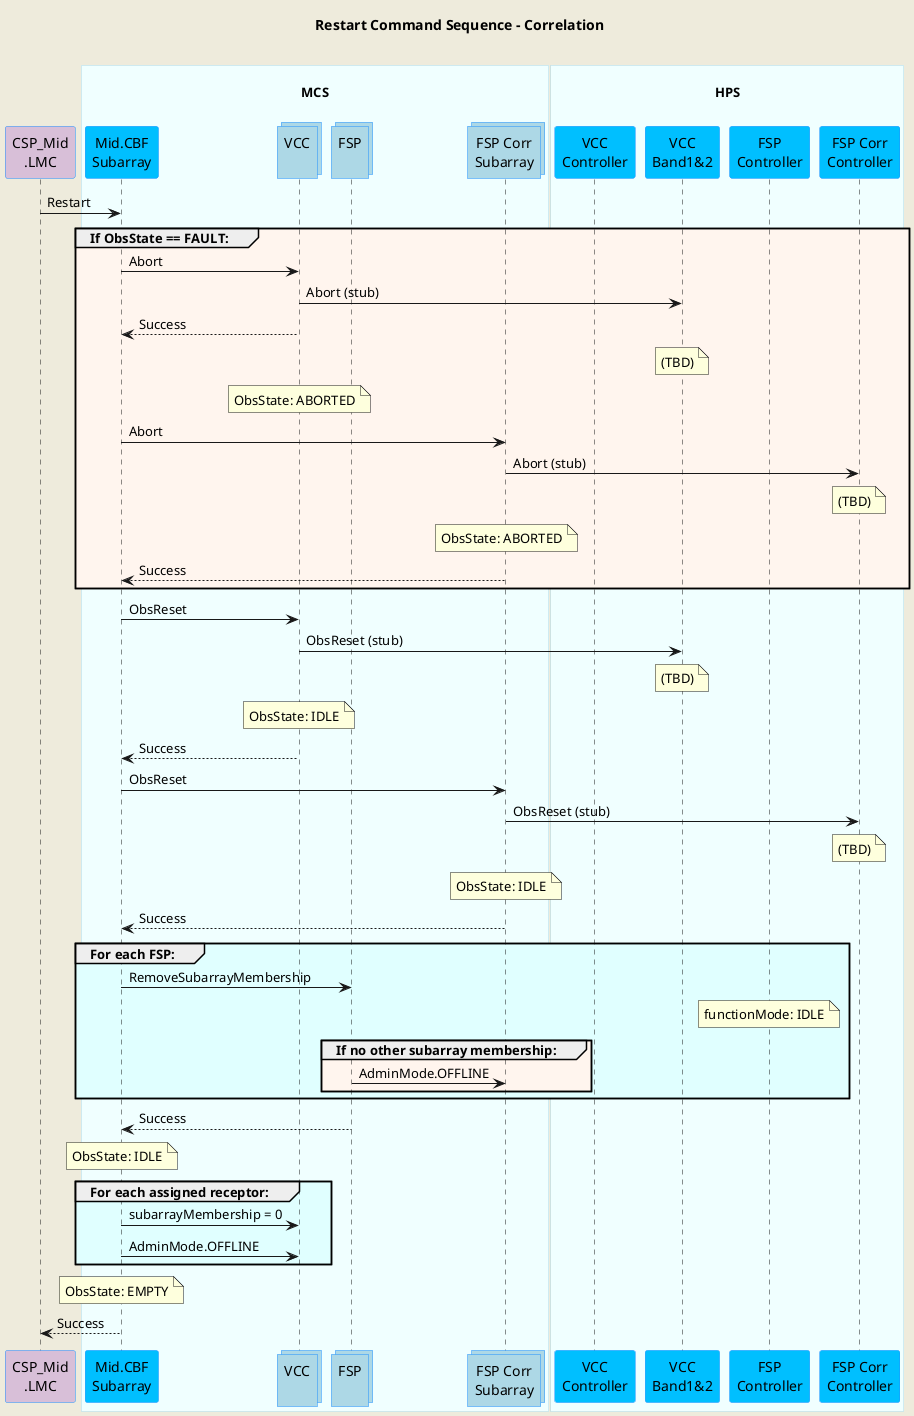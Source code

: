@startuml
'https://plantuml.com/sequence-diagram

skinparam backgroundColor #EEEBDC
skinparam sequence {
  ParticipantBorderColor DodgerBlue
  ParticipantBackgroundColor DeepSkyBlue
  ActorBorderColor DarkGreen
  ActorBackgroundColor Green
  BoxBorderColor LightBlue
  BoxBackgroundColor #F0FFFF
}
skinparam collections {
  BackGroundColor LightBlue
  BorderColor DodgerBlue
}
skinparam database {
  BackgroundColor LightGreen
  BorderColor DarkGreen
}

title Restart Command Sequence - Correlation\n

participant "CSP_Mid\n.LMC" as lmc #Thistle
box "\nMCS\n"
  participant "Mid.CBF\nSubarray" as subarray
  collections "VCC\n" as vcc
  collections "FSP\n" as fsp
  collections "FSP Corr\nSubarray" as fspsubarray
end box
box "\nHPS\n"
  participant "VCC\nController" as hpsvcc
  participant "VCC\nBand1&2" as hpsvccband
  participant "FSP\nController" as hpsfsp
  participant "FSP Corr\nController" as hpsfsp_corr
end box

lmc         ->  subarray      : Restart

group #SeaShell If ObsState == FAULT:
  subarray    ->  vcc           : Abort
  vcc         ->  hpsvccband    : Abort (stub)
  subarray    <--  vcc          : Success
  note over hpsvccband          : (TBD)
  note over vcc                 : ObsState: ABORTED
  subarray    ->  fspsubarray   : Abort
  fspsubarray ->  hpsfsp_corr   : Abort (stub)
  note over hpsfsp_corr         : (TBD)
  note over fspsubarray         : ObsState: ABORTED
  subarray    <--  fspsubarray  : Success
end group

subarray    ->  vcc           : ObsReset
vcc         ->  hpsvccband    : ObsReset (stub)
note over hpsvccband          : (TBD)
note over vcc                 : ObsState: IDLE
subarray    <--  vcc          : Success

subarray    ->  fspsubarray   : ObsReset
fspsubarray ->  hpsfsp_corr   : ObsReset (stub)
note over hpsfsp_corr         : (TBD)
note over fspsubarray         : ObsState: IDLE
subarray    <--  fspsubarray  : Success

group #LightCyan For each FSP:
  subarray    -> fsp          : RemoveSubarrayMembership
  note over hpsfsp            : functionMode: IDLE
  group #SeaShell If no other subarray membership:
    fsp       ->  fspsubarray : AdminMode.OFFLINE
  end group
end group

subarray    <--  fsp          : Success
note over subarray            : ObsState: IDLE

group #LightCyan For each assigned receptor:
  subarray    ->  vcc           : subarrayMembership = 0
  subarray    ->  vcc           : AdminMode.OFFLINE
end group

note over subarray            : ObsState: EMPTY
lmc         <--  subarray     : Success


@enduml